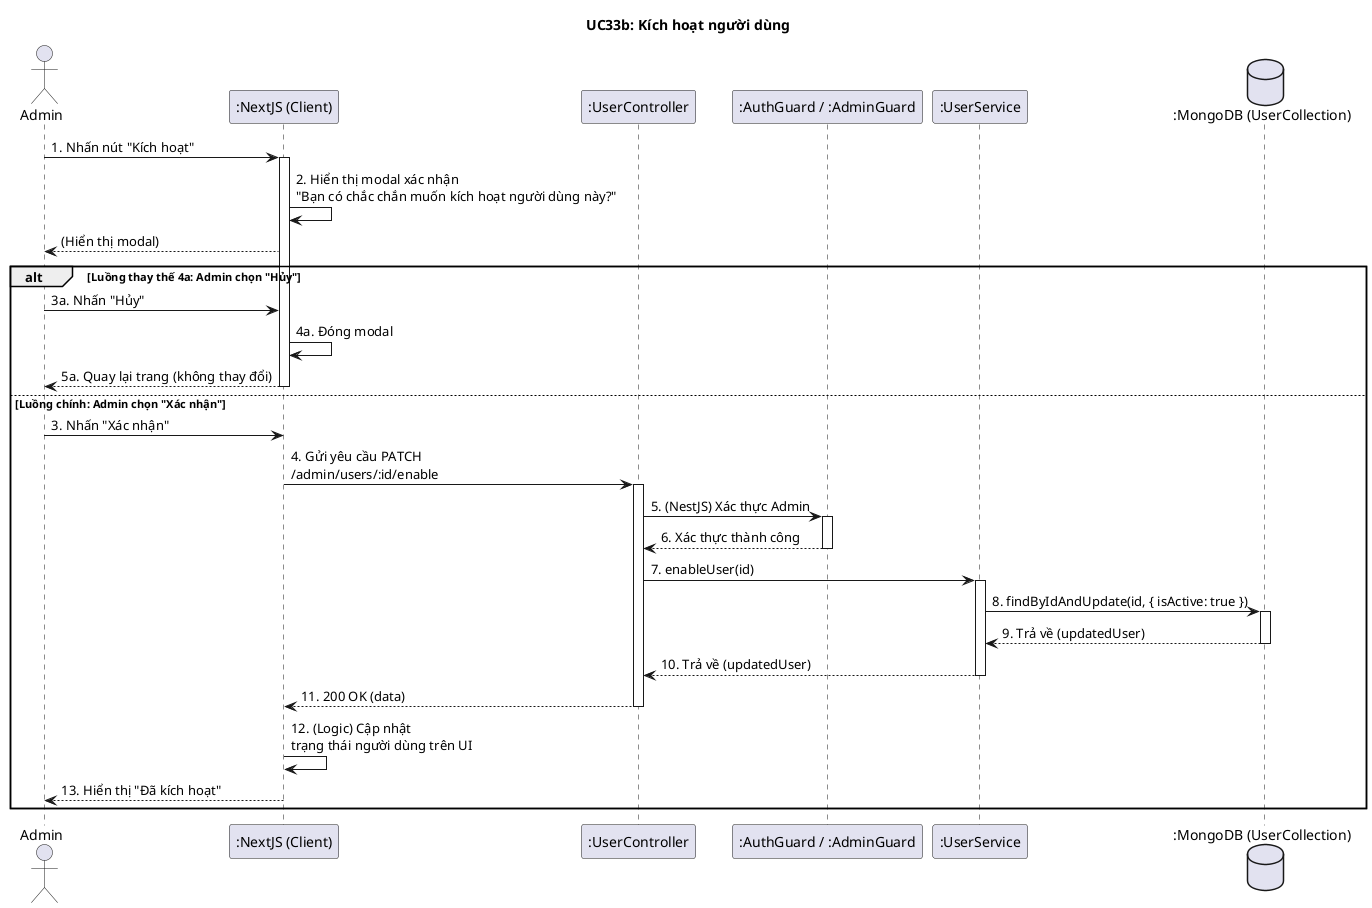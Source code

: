@startuml
title UC33b: Kích hoạt người dùng

actor Admin
participant ":NextJS (Client)" as Client
participant ":UserController" as Controller
participant ":AuthGuard / :AdminGuard" as Guards
participant ":UserService" as Service
database ":MongoDB (UserCollection)" as DB

Admin -> Client: 1. Nhấn nút "Kích hoạt"
activate Client

Client -> Client: 2. Hiển thị modal xác nhận\n"Bạn có chắc chắn muốn kích hoạt người dùng này?"
Client --> Admin: (Hiển thị modal)

alt Luồng thay thế 4a: Admin chọn "Hủy"
    Admin -> Client: 3a. Nhấn "Hủy"
    Client -> Client: 4a. Đóng modal
    Client --> Admin: 5a. Quay lại trang (không thay đổi)
    deactivate Client
else Luồng chính: Admin chọn "Xác nhận"
    Admin -> Client: 3. Nhấn "Xác nhận"
    Client -> Controller: 4. Gửi yêu cầu PATCH\n/admin/users/:id/enable
    activate Controller

    Controller -> Guards: 5. (NestJS) Xác thực Admin
    activate Guards
    Guards --> Controller: 6. Xác thực thành công
    deactivate Guards

    Controller -> Service: 7. enableUser(id)
    activate Service
    Service -> DB: 8. findByIdAndUpdate(id, { isActive: true })
    activate DB
    DB --> Service: 9. Trả về (updatedUser)
    deactivate DB

    Service --> Controller: 10. Trả về (updatedUser)
    deactivate Service

    Controller --> Client: 11. 200 OK (data)
    deactivate Controller

    Client -> Client: 12. (Logic) Cập nhật\ntrạng thái người dùng trên UI
    Client --> Admin: 13. Hiển thị "Đã kích hoạt"
    deactivate Client
end
@enduml

